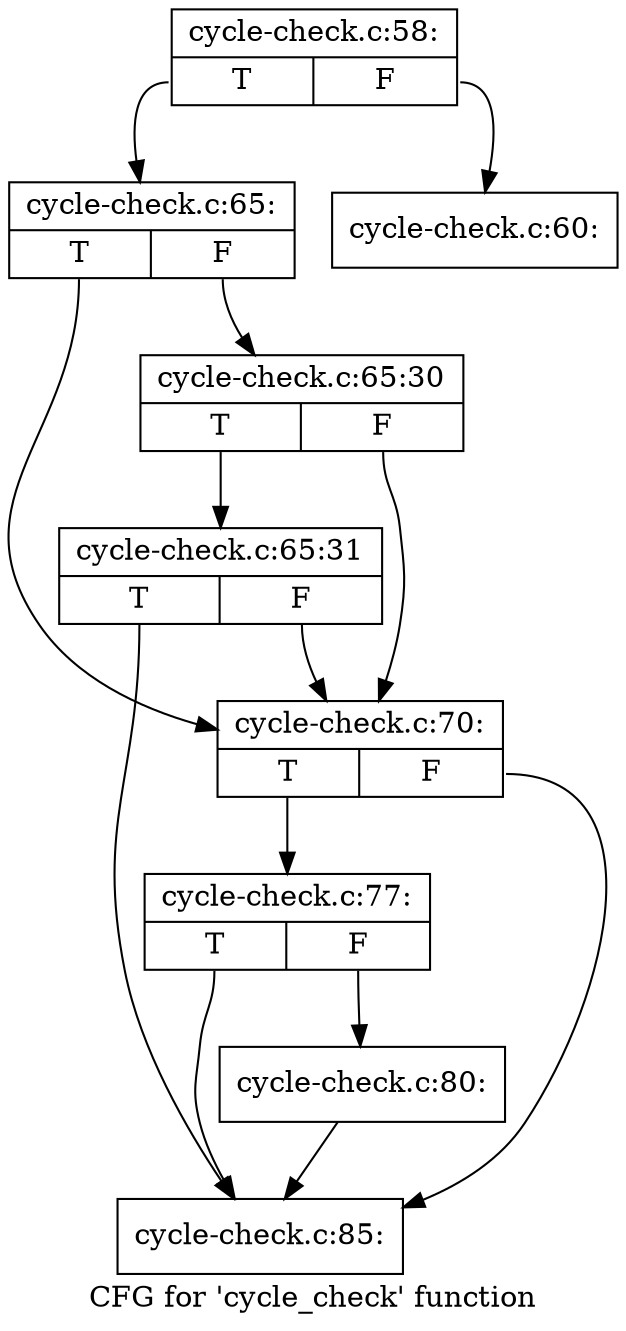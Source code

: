 digraph "CFG for 'cycle_check' function" {
	label="CFG for 'cycle_check' function";

	Node0xd5c9b10 [shape=record,label="{cycle-check.c:58:|{<s0>T|<s1>F}}"];
	Node0xd5c9b10:s0 -> Node0xd5d0190;
	Node0xd5c9b10:s1 -> Node0xd5d0110;
	Node0xd5d0110 [shape=record,label="{cycle-check.c:60:}"];
	Node0xd5d0190 [shape=record,label="{cycle-check.c:65:|{<s0>T|<s1>F}}"];
	Node0xd5d0190:s0 -> Node0xd5d1a30;
	Node0xd5d0190:s1 -> Node0xd5d1aa0;
	Node0xd5d1aa0 [shape=record,label="{cycle-check.c:65:30|{<s0>T|<s1>F}}"];
	Node0xd5d1aa0:s0 -> Node0xd5d1f30;
	Node0xd5d1aa0:s1 -> Node0xd5d1a30;
	Node0xd5d1f30 [shape=record,label="{cycle-check.c:65:31|{<s0>T|<s1>F}}"];
	Node0xd5d1f30:s0 -> Node0xd5ca630;
	Node0xd5d1f30:s1 -> Node0xd5d1a30;
	Node0xd5d1a30 [shape=record,label="{cycle-check.c:70:|{<s0>T|<s1>F}}"];
	Node0xd5d1a30:s0 -> Node0xd5ca2e0;
	Node0xd5d1a30:s1 -> Node0xd5ca630;
	Node0xd5ca2e0 [shape=record,label="{cycle-check.c:77:|{<s0>T|<s1>F}}"];
	Node0xd5ca2e0:s0 -> Node0xd5ca630;
	Node0xd5ca2e0:s1 -> Node0xd5d59d0;
	Node0xd5d59d0 [shape=record,label="{cycle-check.c:80:}"];
	Node0xd5d59d0 -> Node0xd5ca630;
	Node0xd5ca630 [shape=record,label="{cycle-check.c:85:}"];
}
